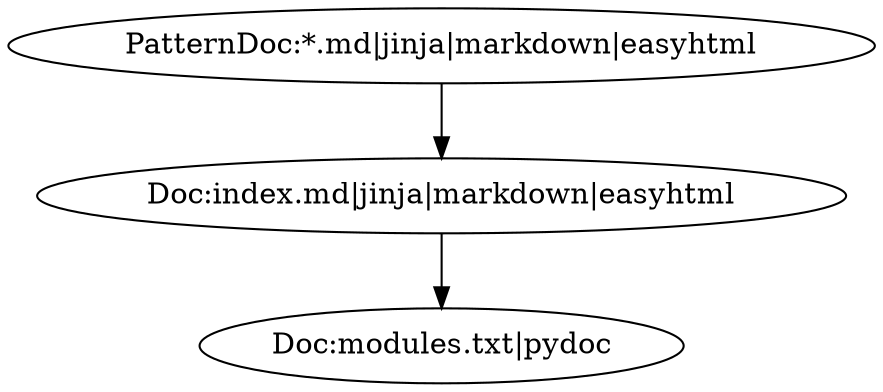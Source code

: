 digraph G {
   "Doc:index.md|jinja|markdown|easyhtml" -> "Doc:modules.txt|pydoc";
   "PatternDoc:*.md|jinja|markdown|easyhtml" -> "Doc:index.md|jinja|markdown|easyhtml";
}